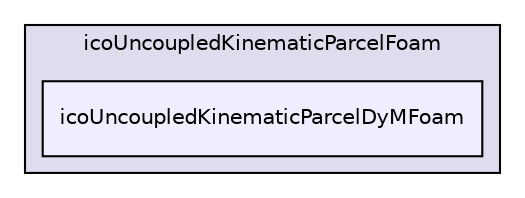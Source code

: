 digraph "applications/solvers/lagrangian/icoUncoupledKinematicParcelFoam/icoUncoupledKinematicParcelDyMFoam" {
  bgcolor=transparent;
  compound=true
  node [ fontsize="10", fontname="Helvetica"];
  edge [ labelfontsize="10", labelfontname="Helvetica"];
  subgraph clusterdir_1b6d7312c3b78f2facedece3f22c13dd {
    graph [ bgcolor="#ddddee", pencolor="black", label="icoUncoupledKinematicParcelFoam" fontname="Helvetica", fontsize="10", URL="dir_1b6d7312c3b78f2facedece3f22c13dd.html"]
  dir_fdc47220d54a73bc7ec593764d4e027d [shape=box, label="icoUncoupledKinematicParcelDyMFoam", style="filled", fillcolor="#eeeeff", pencolor="black", URL="dir_fdc47220d54a73bc7ec593764d4e027d.html"];
  }
}
